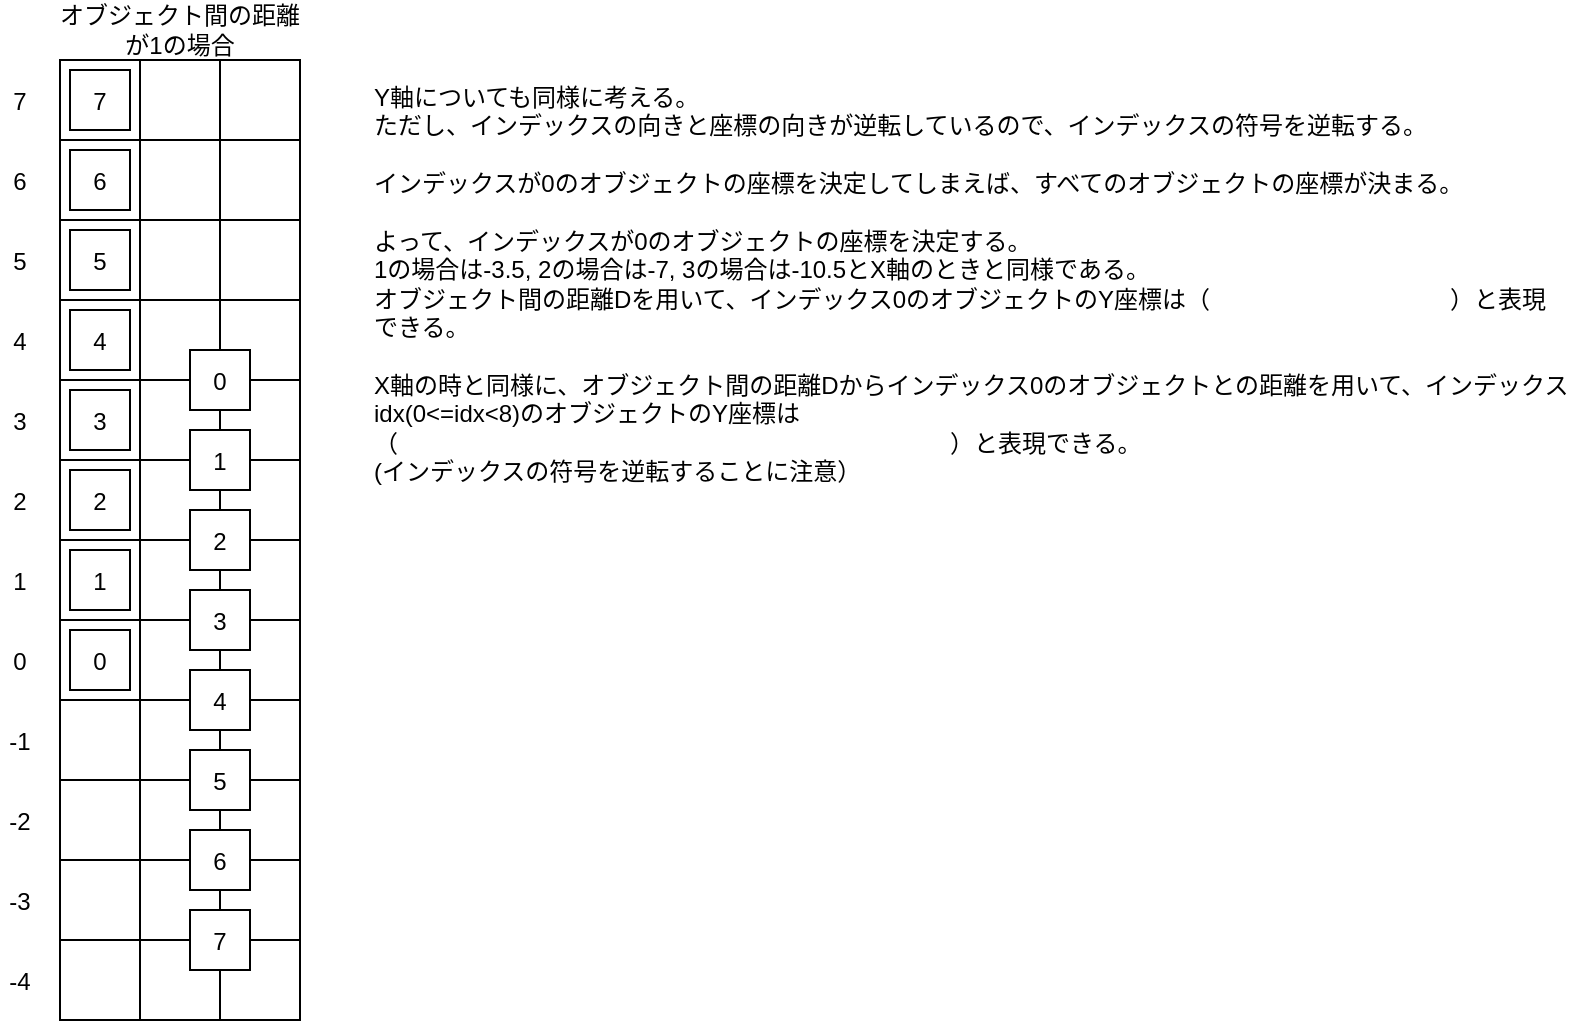 <mxfile>
    <diagram id="oCVwsWIbfN0p7u7ibEJn" name="ページ1">
        <mxGraphModel dx="1216" dy="787" grid="1" gridSize="5" guides="1" tooltips="1" connect="1" arrows="1" fold="1" page="1" pageScale="1" pageWidth="827" pageHeight="1169" math="0" shadow="0">
            <root>
                <mxCell id="0"/>
                <mxCell id="1" parent="0"/>
                <mxCell id="160" value="" style="shape=table;html=1;whiteSpace=wrap;startSize=0;container=1;collapsible=0;childLayout=tableLayout;strokeColor=default;fillColor=default;movable=1;resizable=1;rotatable=1;deletable=1;editable=1;connectable=1;" parent="1" vertex="1">
                    <mxGeometry x="50" y="50" width="120" height="480" as="geometry"/>
                </mxCell>
                <mxCell id="327" style="shape=tableRow;horizontal=0;startSize=0;swimlaneHead=0;swimlaneBody=0;top=0;left=0;bottom=0;right=0;collapsible=0;dropTarget=0;fillColor=none;points=[[0,0.5],[1,0.5]];portConstraint=eastwest;strokeColor=default;html=0;" parent="160" vertex="1">
                    <mxGeometry width="120" height="40" as="geometry"/>
                </mxCell>
                <mxCell id="328" style="shape=partialRectangle;html=1;whiteSpace=wrap;connectable=0;fillColor=none;top=0;left=0;bottom=0;right=0;overflow=hidden;strokeColor=default;" parent="327" vertex="1">
                    <mxGeometry width="40" height="40" as="geometry">
                        <mxRectangle width="40" height="40" as="alternateBounds"/>
                    </mxGeometry>
                </mxCell>
                <mxCell id="329" style="shape=partialRectangle;html=1;whiteSpace=wrap;connectable=0;fillColor=none;top=0;left=0;bottom=0;right=0;overflow=hidden;strokeColor=default;" parent="327" vertex="1">
                    <mxGeometry x="40" width="40" height="40" as="geometry">
                        <mxRectangle width="40" height="40" as="alternateBounds"/>
                    </mxGeometry>
                </mxCell>
                <mxCell id="330" style="shape=partialRectangle;html=1;whiteSpace=wrap;connectable=0;fillColor=none;top=0;left=0;bottom=0;right=0;overflow=hidden;strokeColor=default;" parent="327" vertex="1">
                    <mxGeometry x="80" width="40" height="40" as="geometry">
                        <mxRectangle width="40" height="40" as="alternateBounds"/>
                    </mxGeometry>
                </mxCell>
                <mxCell id="161" value="" style="shape=tableRow;horizontal=0;startSize=0;swimlaneHead=0;swimlaneBody=0;top=0;left=0;bottom=0;right=0;collapsible=0;dropTarget=0;fillColor=none;points=[[0,0.5],[1,0.5]];portConstraint=eastwest;strokeColor=default;html=0;" parent="160" vertex="1">
                    <mxGeometry y="40" width="120" height="40" as="geometry"/>
                </mxCell>
                <mxCell id="162" style="shape=partialRectangle;html=1;whiteSpace=wrap;connectable=0;fillColor=none;top=0;left=0;bottom=0;right=0;overflow=hidden;strokeColor=default;" parent="161" vertex="1">
                    <mxGeometry width="40" height="40" as="geometry">
                        <mxRectangle width="40" height="40" as="alternateBounds"/>
                    </mxGeometry>
                </mxCell>
                <mxCell id="163" style="shape=partialRectangle;html=1;whiteSpace=wrap;connectable=0;fillColor=none;top=0;left=0;bottom=0;right=0;overflow=hidden;strokeColor=default;" parent="161" vertex="1">
                    <mxGeometry x="40" width="40" height="40" as="geometry">
                        <mxRectangle width="40" height="40" as="alternateBounds"/>
                    </mxGeometry>
                </mxCell>
                <mxCell id="164" style="shape=partialRectangle;html=1;whiteSpace=wrap;connectable=0;fillColor=none;top=0;left=0;bottom=0;right=0;overflow=hidden;strokeColor=default;" parent="161" vertex="1">
                    <mxGeometry x="80" width="40" height="40" as="geometry">
                        <mxRectangle width="40" height="40" as="alternateBounds"/>
                    </mxGeometry>
                </mxCell>
                <mxCell id="174" value="" style="shape=tableRow;horizontal=0;startSize=0;swimlaneHead=0;swimlaneBody=0;top=0;left=0;bottom=0;right=0;collapsible=0;dropTarget=0;fillColor=none;points=[[0,0.5],[1,0.5]];portConstraint=eastwest;strokeColor=default;html=0;" parent="160" vertex="1">
                    <mxGeometry y="80" width="120" height="40" as="geometry"/>
                </mxCell>
                <mxCell id="175" style="shape=partialRectangle;html=1;whiteSpace=wrap;connectable=0;fillColor=none;top=0;left=0;bottom=0;right=0;overflow=hidden;strokeColor=default;" parent="174" vertex="1">
                    <mxGeometry width="40" height="40" as="geometry">
                        <mxRectangle width="40" height="40" as="alternateBounds"/>
                    </mxGeometry>
                </mxCell>
                <mxCell id="176" style="shape=partialRectangle;html=1;whiteSpace=wrap;connectable=0;fillColor=none;top=0;left=0;bottom=0;right=0;overflow=hidden;strokeColor=default;" parent="174" vertex="1">
                    <mxGeometry x="40" width="40" height="40" as="geometry">
                        <mxRectangle width="40" height="40" as="alternateBounds"/>
                    </mxGeometry>
                </mxCell>
                <mxCell id="177" style="shape=partialRectangle;html=1;whiteSpace=wrap;connectable=0;fillColor=none;top=0;left=0;bottom=0;right=0;overflow=hidden;strokeColor=default;" parent="174" vertex="1">
                    <mxGeometry x="80" width="40" height="40" as="geometry">
                        <mxRectangle width="40" height="40" as="alternateBounds"/>
                    </mxGeometry>
                </mxCell>
                <mxCell id="187" style="shape=tableRow;horizontal=0;startSize=0;swimlaneHead=0;swimlaneBody=0;top=0;left=0;bottom=0;right=0;collapsible=0;dropTarget=0;fillColor=none;points=[[0,0.5],[1,0.5]];portConstraint=eastwest;strokeColor=default;html=0;" parent="160" vertex="1">
                    <mxGeometry y="120" width="120" height="40" as="geometry"/>
                </mxCell>
                <mxCell id="188" style="shape=partialRectangle;html=1;whiteSpace=wrap;connectable=0;fillColor=none;top=0;left=0;bottom=0;right=0;overflow=hidden;strokeColor=default;" parent="187" vertex="1">
                    <mxGeometry width="40" height="40" as="geometry">
                        <mxRectangle width="40" height="40" as="alternateBounds"/>
                    </mxGeometry>
                </mxCell>
                <mxCell id="189" style="shape=partialRectangle;html=1;whiteSpace=wrap;connectable=0;fillColor=none;top=0;left=0;bottom=0;right=0;overflow=hidden;strokeColor=default;" parent="187" vertex="1">
                    <mxGeometry x="40" width="40" height="40" as="geometry">
                        <mxRectangle width="40" height="40" as="alternateBounds"/>
                    </mxGeometry>
                </mxCell>
                <mxCell id="190" style="shape=partialRectangle;html=1;whiteSpace=wrap;connectable=0;fillColor=none;top=0;left=0;bottom=0;right=0;overflow=hidden;strokeColor=default;" parent="187" vertex="1">
                    <mxGeometry x="80" width="40" height="40" as="geometry">
                        <mxRectangle width="40" height="40" as="alternateBounds"/>
                    </mxGeometry>
                </mxCell>
                <mxCell id="200" style="shape=tableRow;horizontal=0;startSize=0;swimlaneHead=0;swimlaneBody=0;top=0;left=0;bottom=0;right=0;collapsible=0;dropTarget=0;fillColor=none;points=[[0,0.5],[1,0.5]];portConstraint=eastwest;strokeColor=default;html=0;" parent="160" vertex="1">
                    <mxGeometry y="160" width="120" height="40" as="geometry"/>
                </mxCell>
                <mxCell id="201" style="shape=partialRectangle;html=1;whiteSpace=wrap;connectable=0;fillColor=none;top=0;left=0;bottom=0;right=0;overflow=hidden;strokeColor=default;" parent="200" vertex="1">
                    <mxGeometry width="40" height="40" as="geometry">
                        <mxRectangle width="40" height="40" as="alternateBounds"/>
                    </mxGeometry>
                </mxCell>
                <mxCell id="202" style="shape=partialRectangle;html=1;whiteSpace=wrap;connectable=0;fillColor=none;top=0;left=0;bottom=0;right=0;overflow=hidden;strokeColor=default;" parent="200" vertex="1">
                    <mxGeometry x="40" width="40" height="40" as="geometry">
                        <mxRectangle width="40" height="40" as="alternateBounds"/>
                    </mxGeometry>
                </mxCell>
                <mxCell id="203" style="shape=partialRectangle;html=1;whiteSpace=wrap;connectable=0;fillColor=none;top=0;left=0;bottom=0;right=0;overflow=hidden;strokeColor=default;" parent="200" vertex="1">
                    <mxGeometry x="80" width="40" height="40" as="geometry">
                        <mxRectangle width="40" height="40" as="alternateBounds"/>
                    </mxGeometry>
                </mxCell>
                <mxCell id="213" style="shape=tableRow;horizontal=0;startSize=0;swimlaneHead=0;swimlaneBody=0;top=0;left=0;bottom=0;right=0;collapsible=0;dropTarget=0;fillColor=none;points=[[0,0.5],[1,0.5]];portConstraint=eastwest;strokeColor=default;html=0;" parent="160" vertex="1">
                    <mxGeometry y="200" width="120" height="40" as="geometry"/>
                </mxCell>
                <mxCell id="214" style="shape=partialRectangle;html=1;whiteSpace=wrap;connectable=0;fillColor=none;top=0;left=0;bottom=0;right=0;overflow=hidden;strokeColor=default;" parent="213" vertex="1">
                    <mxGeometry width="40" height="40" as="geometry">
                        <mxRectangle width="40" height="40" as="alternateBounds"/>
                    </mxGeometry>
                </mxCell>
                <mxCell id="215" style="shape=partialRectangle;html=1;whiteSpace=wrap;connectable=0;fillColor=none;top=0;left=0;bottom=0;right=0;overflow=hidden;strokeColor=default;" parent="213" vertex="1">
                    <mxGeometry x="40" width="40" height="40" as="geometry">
                        <mxRectangle width="40" height="40" as="alternateBounds"/>
                    </mxGeometry>
                </mxCell>
                <mxCell id="216" style="shape=partialRectangle;html=1;whiteSpace=wrap;connectable=0;fillColor=none;top=0;left=0;bottom=0;right=0;overflow=hidden;strokeColor=default;" parent="213" vertex="1">
                    <mxGeometry x="80" width="40" height="40" as="geometry">
                        <mxRectangle width="40" height="40" as="alternateBounds"/>
                    </mxGeometry>
                </mxCell>
                <mxCell id="226" style="shape=tableRow;horizontal=0;startSize=0;swimlaneHead=0;swimlaneBody=0;top=0;left=0;bottom=0;right=0;collapsible=0;dropTarget=0;fillColor=none;points=[[0,0.5],[1,0.5]];portConstraint=eastwest;strokeColor=default;html=0;" parent="160" vertex="1">
                    <mxGeometry y="240" width="120" height="40" as="geometry"/>
                </mxCell>
                <mxCell id="227" style="shape=partialRectangle;html=1;whiteSpace=wrap;connectable=0;fillColor=none;top=0;left=0;bottom=0;right=0;overflow=hidden;strokeColor=default;" parent="226" vertex="1">
                    <mxGeometry width="40" height="40" as="geometry">
                        <mxRectangle width="40" height="40" as="alternateBounds"/>
                    </mxGeometry>
                </mxCell>
                <mxCell id="228" style="shape=partialRectangle;html=1;whiteSpace=wrap;connectable=0;fillColor=none;top=0;left=0;bottom=0;right=0;overflow=hidden;strokeColor=default;" parent="226" vertex="1">
                    <mxGeometry x="40" width="40" height="40" as="geometry">
                        <mxRectangle width="40" height="40" as="alternateBounds"/>
                    </mxGeometry>
                </mxCell>
                <mxCell id="229" style="shape=partialRectangle;html=1;whiteSpace=wrap;connectable=0;fillColor=none;top=0;left=0;bottom=0;right=0;overflow=hidden;strokeColor=default;" parent="226" vertex="1">
                    <mxGeometry x="80" width="40" height="40" as="geometry">
                        <mxRectangle width="40" height="40" as="alternateBounds"/>
                    </mxGeometry>
                </mxCell>
                <mxCell id="239" style="shape=tableRow;horizontal=0;startSize=0;swimlaneHead=0;swimlaneBody=0;top=0;left=0;bottom=0;right=0;collapsible=0;dropTarget=0;fillColor=none;points=[[0,0.5],[1,0.5]];portConstraint=eastwest;strokeColor=default;html=0;" parent="160" vertex="1">
                    <mxGeometry y="280" width="120" height="40" as="geometry"/>
                </mxCell>
                <mxCell id="240" style="shape=partialRectangle;html=1;whiteSpace=wrap;connectable=0;fillColor=none;top=0;left=0;bottom=0;right=0;overflow=hidden;strokeColor=default;" parent="239" vertex="1">
                    <mxGeometry width="40" height="40" as="geometry">
                        <mxRectangle width="40" height="40" as="alternateBounds"/>
                    </mxGeometry>
                </mxCell>
                <mxCell id="241" style="shape=partialRectangle;html=1;whiteSpace=wrap;connectable=0;fillColor=none;top=0;left=0;bottom=0;right=0;overflow=hidden;strokeColor=default;" parent="239" vertex="1">
                    <mxGeometry x="40" width="40" height="40" as="geometry">
                        <mxRectangle width="40" height="40" as="alternateBounds"/>
                    </mxGeometry>
                </mxCell>
                <mxCell id="242" style="shape=partialRectangle;html=1;whiteSpace=wrap;connectable=0;fillColor=none;top=0;left=0;bottom=0;right=0;overflow=hidden;strokeColor=default;" parent="239" vertex="1">
                    <mxGeometry x="80" width="40" height="40" as="geometry">
                        <mxRectangle width="40" height="40" as="alternateBounds"/>
                    </mxGeometry>
                </mxCell>
                <mxCell id="252" style="shape=tableRow;horizontal=0;startSize=0;swimlaneHead=0;swimlaneBody=0;top=0;left=0;bottom=0;right=0;collapsible=0;dropTarget=0;fillColor=none;points=[[0,0.5],[1,0.5]];portConstraint=eastwest;strokeColor=default;html=0;" parent="160" vertex="1">
                    <mxGeometry y="320" width="120" height="40" as="geometry"/>
                </mxCell>
                <mxCell id="253" style="shape=partialRectangle;html=1;whiteSpace=wrap;connectable=0;fillColor=none;top=0;left=0;bottom=0;right=0;overflow=hidden;strokeColor=default;" parent="252" vertex="1">
                    <mxGeometry width="40" height="40" as="geometry">
                        <mxRectangle width="40" height="40" as="alternateBounds"/>
                    </mxGeometry>
                </mxCell>
                <mxCell id="254" style="shape=partialRectangle;html=1;whiteSpace=wrap;connectable=0;fillColor=none;top=0;left=0;bottom=0;right=0;overflow=hidden;strokeColor=default;" parent="252" vertex="1">
                    <mxGeometry x="40" width="40" height="40" as="geometry">
                        <mxRectangle width="40" height="40" as="alternateBounds"/>
                    </mxGeometry>
                </mxCell>
                <mxCell id="255" style="shape=partialRectangle;html=1;whiteSpace=wrap;connectable=0;fillColor=none;top=0;left=0;bottom=0;right=0;overflow=hidden;strokeColor=default;" parent="252" vertex="1">
                    <mxGeometry x="80" width="40" height="40" as="geometry">
                        <mxRectangle width="40" height="40" as="alternateBounds"/>
                    </mxGeometry>
                </mxCell>
                <mxCell id="265" style="shape=tableRow;horizontal=0;startSize=0;swimlaneHead=0;swimlaneBody=0;top=0;left=0;bottom=0;right=0;collapsible=0;dropTarget=0;fillColor=none;points=[[0,0.5],[1,0.5]];portConstraint=eastwest;strokeColor=default;html=0;" parent="160" vertex="1">
                    <mxGeometry y="360" width="120" height="40" as="geometry"/>
                </mxCell>
                <mxCell id="266" style="shape=partialRectangle;html=1;whiteSpace=wrap;connectable=0;fillColor=none;top=0;left=0;bottom=0;right=0;overflow=hidden;strokeColor=default;" parent="265" vertex="1">
                    <mxGeometry width="40" height="40" as="geometry">
                        <mxRectangle width="40" height="40" as="alternateBounds"/>
                    </mxGeometry>
                </mxCell>
                <mxCell id="267" style="shape=partialRectangle;html=1;whiteSpace=wrap;connectable=0;fillColor=none;top=0;left=0;bottom=0;right=0;overflow=hidden;strokeColor=default;" parent="265" vertex="1">
                    <mxGeometry x="40" width="40" height="40" as="geometry">
                        <mxRectangle width="40" height="40" as="alternateBounds"/>
                    </mxGeometry>
                </mxCell>
                <mxCell id="268" style="shape=partialRectangle;html=1;whiteSpace=wrap;connectable=0;fillColor=none;top=0;left=0;bottom=0;right=0;overflow=hidden;strokeColor=default;" parent="265" vertex="1">
                    <mxGeometry x="80" width="40" height="40" as="geometry">
                        <mxRectangle width="40" height="40" as="alternateBounds"/>
                    </mxGeometry>
                </mxCell>
                <mxCell id="278" style="shape=tableRow;horizontal=0;startSize=0;swimlaneHead=0;swimlaneBody=0;top=0;left=0;bottom=0;right=0;collapsible=0;dropTarget=0;fillColor=none;points=[[0,0.5],[1,0.5]];portConstraint=eastwest;strokeColor=default;html=0;" parent="160" vertex="1">
                    <mxGeometry y="400" width="120" height="40" as="geometry"/>
                </mxCell>
                <mxCell id="279" style="shape=partialRectangle;html=1;whiteSpace=wrap;connectable=0;fillColor=none;top=0;left=0;bottom=0;right=0;overflow=hidden;strokeColor=default;" parent="278" vertex="1">
                    <mxGeometry width="40" height="40" as="geometry">
                        <mxRectangle width="40" height="40" as="alternateBounds"/>
                    </mxGeometry>
                </mxCell>
                <mxCell id="280" style="shape=partialRectangle;html=1;whiteSpace=wrap;connectable=0;fillColor=none;top=0;left=0;bottom=0;right=0;overflow=hidden;strokeColor=default;" parent="278" vertex="1">
                    <mxGeometry x="40" width="40" height="40" as="geometry">
                        <mxRectangle width="40" height="40" as="alternateBounds"/>
                    </mxGeometry>
                </mxCell>
                <mxCell id="281" style="shape=partialRectangle;html=1;whiteSpace=wrap;connectable=0;fillColor=none;top=0;left=0;bottom=0;right=0;overflow=hidden;strokeColor=default;" parent="278" vertex="1">
                    <mxGeometry x="80" width="40" height="40" as="geometry">
                        <mxRectangle width="40" height="40" as="alternateBounds"/>
                    </mxGeometry>
                </mxCell>
                <mxCell id="285" style="shape=tableRow;horizontal=0;startSize=0;swimlaneHead=0;swimlaneBody=0;top=0;left=0;bottom=0;right=0;collapsible=0;dropTarget=0;fillColor=none;points=[[0,0.5],[1,0.5]];portConstraint=eastwest;strokeColor=default;html=0;" parent="160" vertex="1">
                    <mxGeometry y="440" width="120" height="40" as="geometry"/>
                </mxCell>
                <mxCell id="286" style="shape=partialRectangle;html=1;whiteSpace=wrap;connectable=0;fillColor=none;top=0;left=0;bottom=0;right=0;overflow=hidden;strokeColor=default;" parent="285" vertex="1">
                    <mxGeometry width="40" height="40" as="geometry">
                        <mxRectangle width="40" height="40" as="alternateBounds"/>
                    </mxGeometry>
                </mxCell>
                <mxCell id="287" style="shape=partialRectangle;html=1;whiteSpace=wrap;connectable=0;fillColor=none;top=0;left=0;bottom=0;right=0;overflow=hidden;strokeColor=default;" parent="285" vertex="1">
                    <mxGeometry x="40" width="40" height="40" as="geometry">
                        <mxRectangle width="40" height="40" as="alternateBounds"/>
                    </mxGeometry>
                </mxCell>
                <mxCell id="288" style="shape=partialRectangle;html=1;whiteSpace=wrap;connectable=0;fillColor=none;top=0;left=0;bottom=0;right=0;overflow=hidden;strokeColor=default;" parent="285" vertex="1">
                    <mxGeometry x="80" width="40" height="40" as="geometry">
                        <mxRectangle width="40" height="40" as="alternateBounds"/>
                    </mxGeometry>
                </mxCell>
                <mxCell id="152" value="0" style="text;align=center;verticalAlign=middle;rounded=0;fillColor=default;strokeColor=default;aspect=fixed;" parent="1" vertex="1">
                    <mxGeometry x="115" y="195" width="30" height="30" as="geometry"/>
                </mxCell>
                <mxCell id="153" value="1" style="text;align=center;verticalAlign=middle;rounded=0;fillColor=default;strokeColor=default;aspect=fixed;" parent="1" vertex="1">
                    <mxGeometry x="115" y="235" width="30" height="30" as="geometry"/>
                </mxCell>
                <mxCell id="154" value="2" style="text;align=center;verticalAlign=middle;rounded=0;fillColor=default;strokeColor=default;aspect=fixed;" parent="1" vertex="1">
                    <mxGeometry x="115" y="275" width="30" height="30" as="geometry"/>
                </mxCell>
                <mxCell id="155" value="3" style="text;align=center;verticalAlign=middle;rounded=0;fillColor=default;strokeColor=default;aspect=fixed;" parent="1" vertex="1">
                    <mxGeometry x="115" y="315" width="30" height="30" as="geometry"/>
                </mxCell>
                <mxCell id="156" value="4" style="text;align=center;verticalAlign=middle;rounded=0;fillColor=default;strokeColor=default;aspect=fixed;" parent="1" vertex="1">
                    <mxGeometry x="115" y="355" width="30" height="30" as="geometry"/>
                </mxCell>
                <mxCell id="157" value="5" style="text;align=center;verticalAlign=middle;rounded=0;fillColor=default;strokeColor=default;aspect=fixed;" parent="1" vertex="1">
                    <mxGeometry x="115" y="395" width="30" height="30" as="geometry"/>
                </mxCell>
                <mxCell id="158" value="6" style="text;align=center;verticalAlign=middle;rounded=0;fillColor=default;strokeColor=default;aspect=fixed;" parent="1" vertex="1">
                    <mxGeometry x="115" y="435" width="30" height="30" as="geometry"/>
                </mxCell>
                <mxCell id="159" value="7" style="text;align=center;verticalAlign=middle;rounded=0;fillColor=default;strokeColor=default;aspect=fixed;" parent="1" vertex="1">
                    <mxGeometry x="115" y="475" width="30" height="30" as="geometry"/>
                </mxCell>
                <mxCell id="334" value="0" style="text;align=center;verticalAlign=middle;rounded=0;fillColor=default;strokeColor=default;aspect=fixed;" parent="1" vertex="1">
                    <mxGeometry x="55" y="335" width="30" height="30" as="geometry"/>
                </mxCell>
                <mxCell id="336" value="1" style="text;align=center;verticalAlign=middle;rounded=0;fillColor=default;strokeColor=default;aspect=fixed;" parent="1" vertex="1">
                    <mxGeometry x="55" y="295" width="30" height="30" as="geometry"/>
                </mxCell>
                <mxCell id="338" value="2" style="text;align=center;verticalAlign=middle;rounded=0;fillColor=default;strokeColor=default;aspect=fixed;" parent="1" vertex="1">
                    <mxGeometry x="55" y="255" width="30" height="30" as="geometry"/>
                </mxCell>
                <mxCell id="339" value="3" style="text;align=center;verticalAlign=middle;rounded=0;fillColor=default;strokeColor=default;aspect=fixed;" parent="1" vertex="1">
                    <mxGeometry x="55" y="215" width="30" height="30" as="geometry"/>
                </mxCell>
                <mxCell id="340" value="4" style="text;align=center;verticalAlign=middle;rounded=0;fillColor=default;strokeColor=default;aspect=fixed;" parent="1" vertex="1">
                    <mxGeometry x="55" y="175" width="30" height="30" as="geometry"/>
                </mxCell>
                <mxCell id="341" value="5" style="text;align=center;verticalAlign=middle;rounded=0;fillColor=default;strokeColor=default;aspect=fixed;" parent="1" vertex="1">
                    <mxGeometry x="55" y="135" width="30" height="30" as="geometry"/>
                </mxCell>
                <mxCell id="342" value="6" style="text;align=center;verticalAlign=middle;rounded=0;fillColor=default;strokeColor=default;aspect=fixed;" parent="1" vertex="1">
                    <mxGeometry x="55" y="95" width="30" height="30" as="geometry"/>
                </mxCell>
                <mxCell id="343" value="7" style="text;align=center;verticalAlign=middle;rounded=0;fillColor=default;strokeColor=default;aspect=fixed;" parent="1" vertex="1">
                    <mxGeometry x="55" y="55" width="30" height="30" as="geometry"/>
                </mxCell>
                <mxCell id="344" value="0" style="text;align=center;verticalAlign=middle;rounded=0;fillColor=none;strokeColor=none;aspect=fixed;" parent="1" vertex="1">
                    <mxGeometry x="20" y="340" width="20" height="20" as="geometry"/>
                </mxCell>
                <mxCell id="345" value="1" style="text;align=center;verticalAlign=middle;rounded=0;fillColor=none;strokeColor=none;aspect=fixed;" parent="1" vertex="1">
                    <mxGeometry x="20" y="300" width="20" height="20" as="geometry"/>
                </mxCell>
                <mxCell id="346" value="2" style="text;align=center;verticalAlign=middle;rounded=0;fillColor=none;strokeColor=none;aspect=fixed;" parent="1" vertex="1">
                    <mxGeometry x="20" y="260" width="20" height="20" as="geometry"/>
                </mxCell>
                <mxCell id="347" value="3" style="text;align=center;verticalAlign=middle;rounded=0;fillColor=none;strokeColor=none;aspect=fixed;" parent="1" vertex="1">
                    <mxGeometry x="20" y="220" width="20" height="20" as="geometry"/>
                </mxCell>
                <mxCell id="348" value="4" style="text;align=center;verticalAlign=middle;rounded=0;fillColor=none;strokeColor=none;aspect=fixed;" parent="1" vertex="1">
                    <mxGeometry x="20" y="180" width="20" height="20" as="geometry"/>
                </mxCell>
                <mxCell id="349" value="5" style="text;align=center;verticalAlign=middle;rounded=0;fillColor=none;strokeColor=none;aspect=fixed;" parent="1" vertex="1">
                    <mxGeometry x="20" y="140" width="20" height="20" as="geometry"/>
                </mxCell>
                <mxCell id="350" value="6" style="text;align=center;verticalAlign=middle;rounded=0;fillColor=none;strokeColor=none;aspect=fixed;" parent="1" vertex="1">
                    <mxGeometry x="20" y="100" width="20" height="20" as="geometry"/>
                </mxCell>
                <mxCell id="351" value="7" style="text;align=center;verticalAlign=middle;rounded=0;fillColor=none;strokeColor=none;aspect=fixed;" parent="1" vertex="1">
                    <mxGeometry x="20" y="60" width="20" height="20" as="geometry"/>
                </mxCell>
                <mxCell id="352" value="-1" style="text;align=center;verticalAlign=middle;rounded=0;fillColor=none;strokeColor=none;aspect=fixed;" parent="1" vertex="1">
                    <mxGeometry x="20" y="380" width="20" height="20" as="geometry"/>
                </mxCell>
                <mxCell id="353" value="-2" style="text;align=center;verticalAlign=middle;rounded=0;fillColor=none;strokeColor=none;aspect=fixed;" parent="1" vertex="1">
                    <mxGeometry x="20" y="420" width="20" height="20" as="geometry"/>
                </mxCell>
                <mxCell id="354" value="-3" style="text;align=center;verticalAlign=middle;rounded=0;fillColor=none;strokeColor=none;aspect=fixed;" parent="1" vertex="1">
                    <mxGeometry x="20" y="460" width="20" height="20" as="geometry"/>
                </mxCell>
                <mxCell id="355" value="-4" style="text;align=center;verticalAlign=middle;rounded=0;fillColor=none;strokeColor=none;aspect=fixed;" parent="1" vertex="1">
                    <mxGeometry x="20" y="500" width="20" height="20" as="geometry"/>
                </mxCell>
                <mxCell id="357" value="オブジェクト間の距離が1の場合" style="text;html=1;strokeColor=none;fillColor=none;align=center;verticalAlign=middle;whiteSpace=wrap;rounded=0;" parent="1" vertex="1">
                    <mxGeometry x="46.25" y="20" width="127.5" height="30" as="geometry"/>
                </mxCell>
                <mxCell id="359" value="Y軸についても同様に考える。&lt;br&gt;ただし、インデックスの向きと座標の向きが逆転しているので、インデックスの符号を逆転する。&lt;br&gt;&lt;br&gt;インデックスが0のオブジェクトの座標を決定してしまえば、すべてのオブジェクトの座標が決まる。&lt;br&gt;&lt;br&gt;よって、インデックスが0のオブジェクトの座標を決定する。&lt;br&gt;1の場合は-3.5, 2の場合は-7, 3の場合は-10.5とX軸のときと同様である。&lt;br&gt;オブジェクト間の距離Dを用いて、インデックス0のオブジェクトのY座標は（　　　　　　　　　　）と表現できる。&lt;br style=&quot;border-color: var(--border-color);&quot;&gt;&lt;br&gt;X軸の時と同様に、オブジェクト間の距離Dからインデックス0のオブジェクトとの距離を用いて、インデックスidx(0&amp;lt;=idx&amp;lt;8)のオブジェクトのY座標は&lt;br style=&quot;border-color: var(--border-color);&quot;&gt;（　　　　　　　　　　　　　　　　　　　　　　　）と表現できる。&lt;br&gt;(インデックスの符号を逆転することに注意）" style="text;html=1;strokeColor=none;fillColor=none;align=left;verticalAlign=top;whiteSpace=wrap;rounded=0;" parent="1" vertex="1">
                    <mxGeometry x="205" y="55" width="600" height="215" as="geometry"/>
                </mxCell>
            </root>
        </mxGraphModel>
    </diagram>
</mxfile>